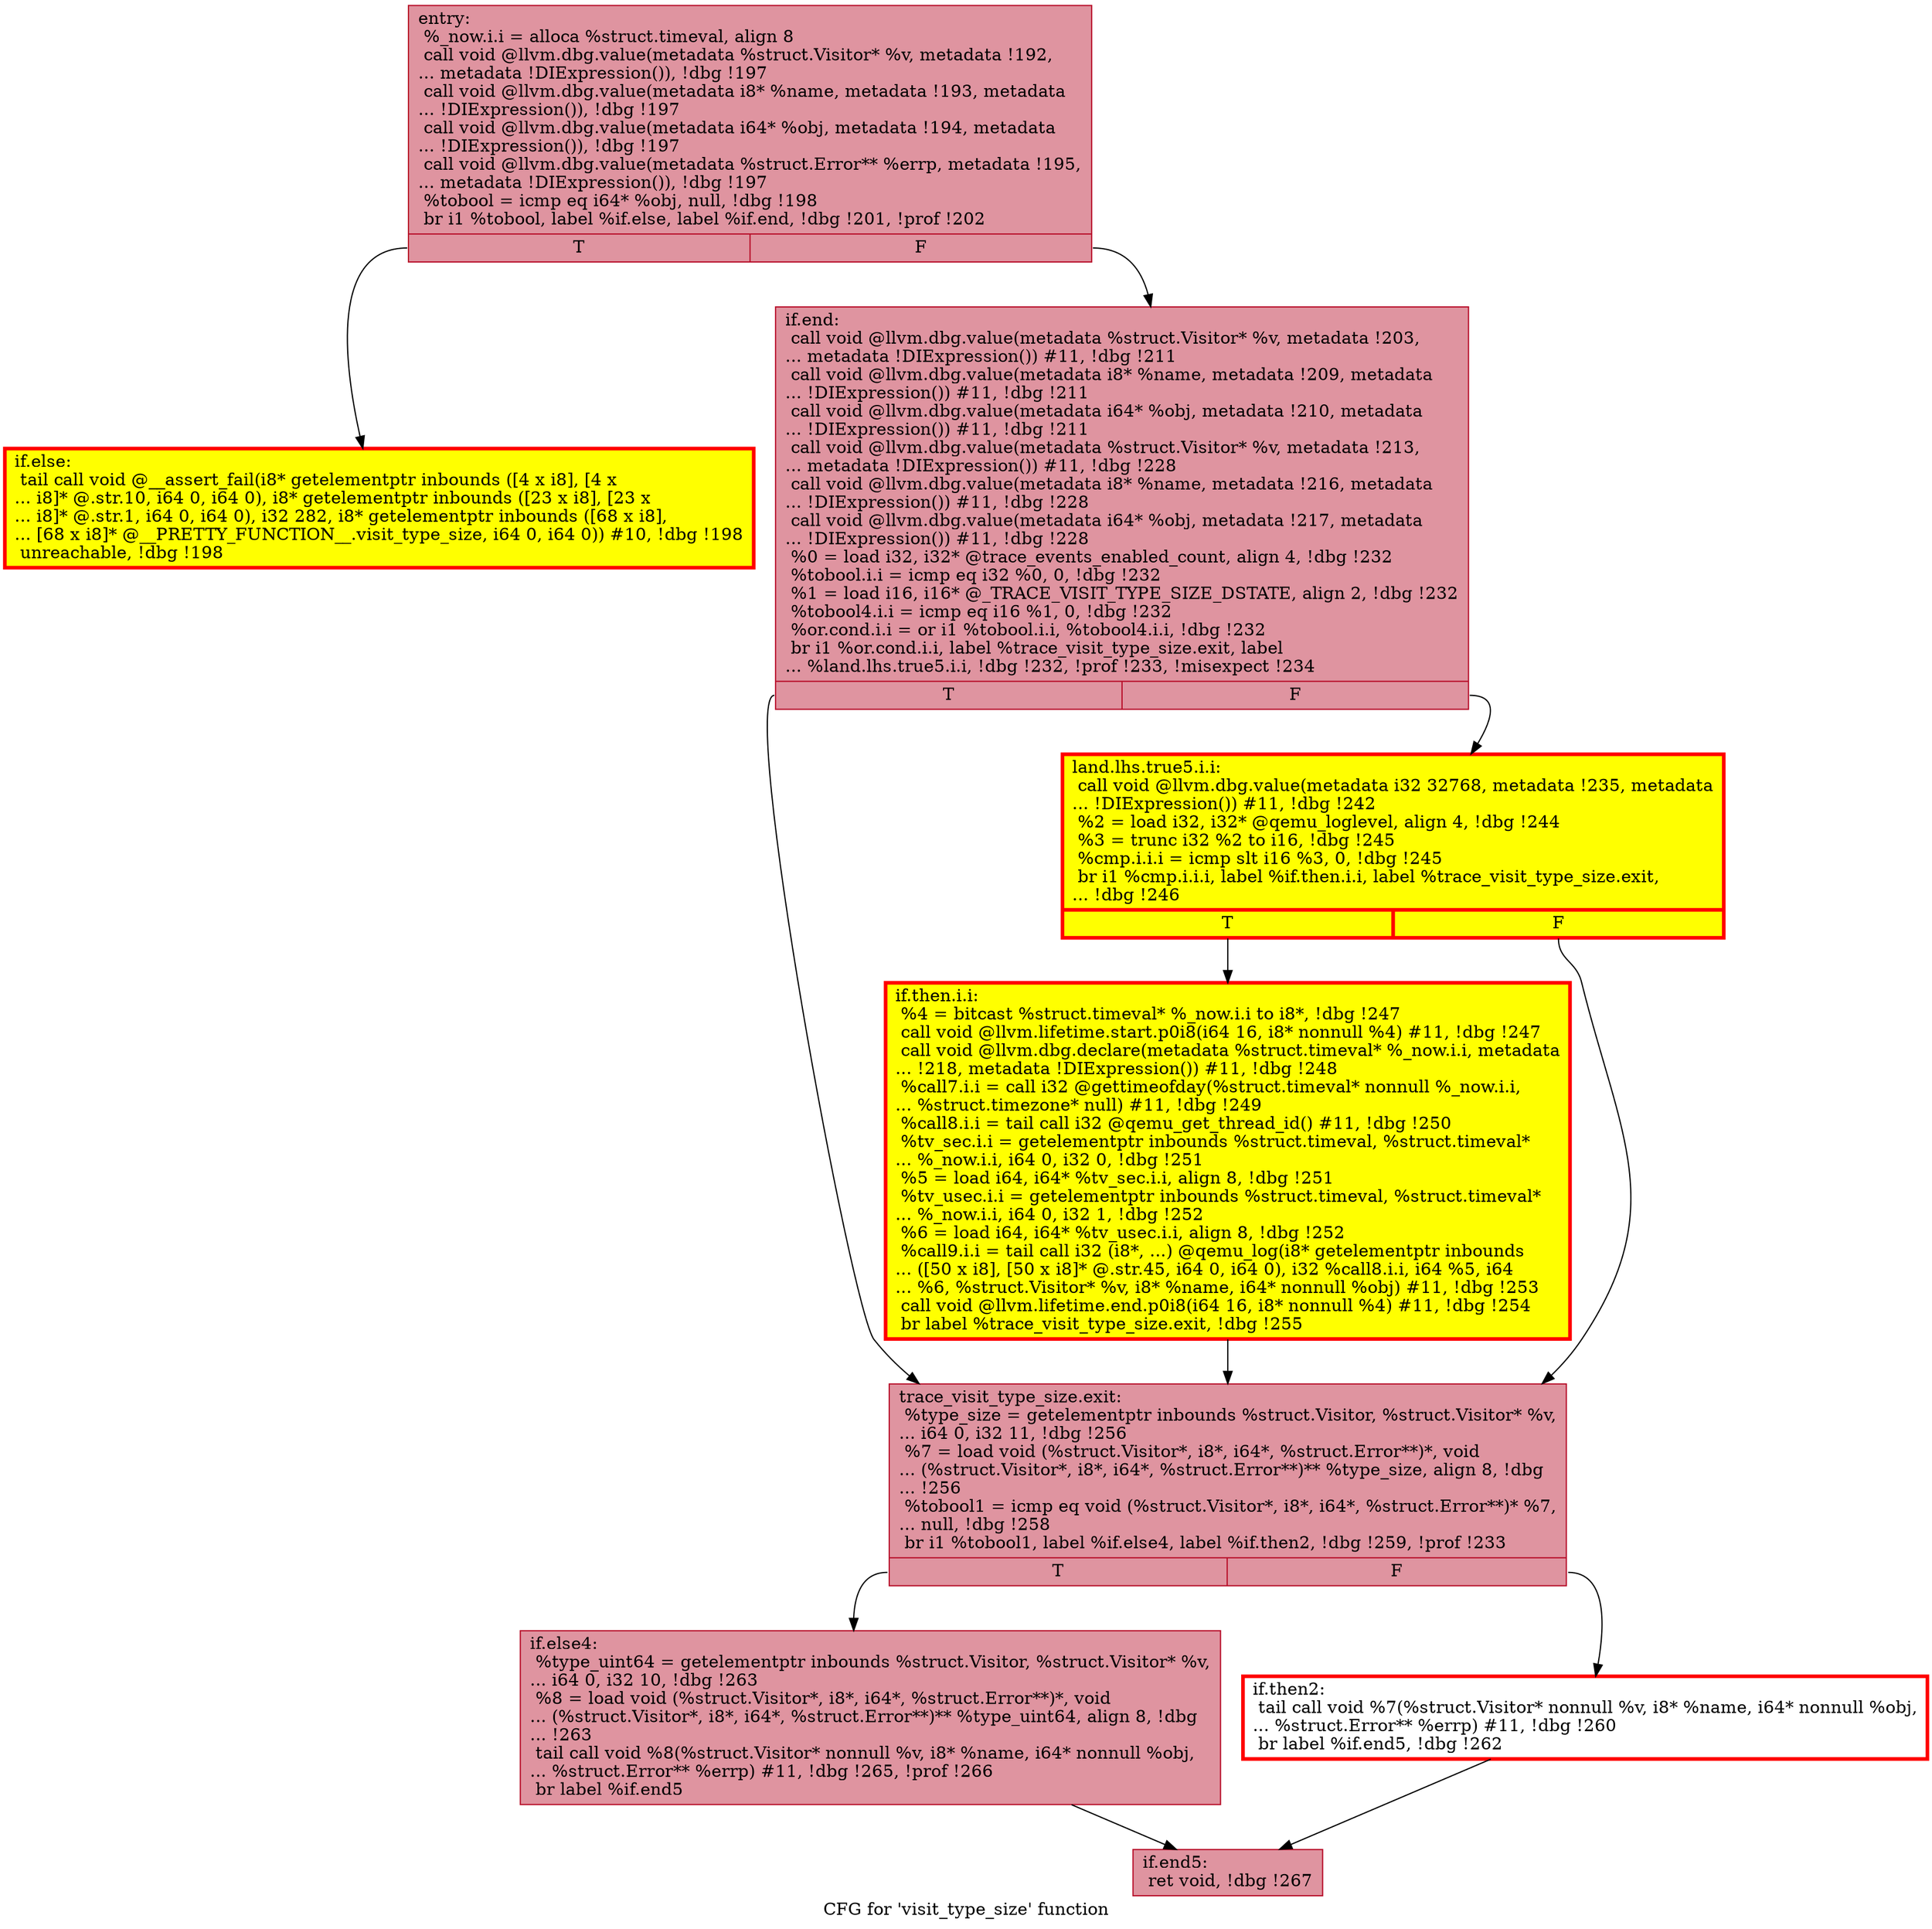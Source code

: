 digraph "CFG for 'visit_type_size' function" {
	label="CFG for 'visit_type_size' function";

	Node0x5566425b4530 [shape=record,color="#b70d28ff", style=filled, fillcolor="#b70d2870",label="{entry:\l  %_now.i.i = alloca %struct.timeval, align 8\l  call void @llvm.dbg.value(metadata %struct.Visitor* %v, metadata !192,\l... metadata !DIExpression()), !dbg !197\l  call void @llvm.dbg.value(metadata i8* %name, metadata !193, metadata\l... !DIExpression()), !dbg !197\l  call void @llvm.dbg.value(metadata i64* %obj, metadata !194, metadata\l... !DIExpression()), !dbg !197\l  call void @llvm.dbg.value(metadata %struct.Error** %errp, metadata !195,\l... metadata !DIExpression()), !dbg !197\l  %tobool = icmp eq i64* %obj, null, !dbg !198\l  br i1 %tobool, label %if.else, label %if.end, !dbg !201, !prof !202\l|{<s0>T|<s1>F}}"];
	Node0x5566425b4530:s0 -> Node0x5566425b6eb0;
	Node0x5566425b4530:s1 -> Node0x5566425b6e40;
	Node0x5566425b6eb0 [shape=record,penwidth=3.0, style="filled", color="red", fillcolor="yellow",label="{if.else:                                          \l  tail call void @__assert_fail(i8* getelementptr inbounds ([4 x i8], [4 x\l... i8]* @.str.10, i64 0, i64 0), i8* getelementptr inbounds ([23 x i8], [23 x\l... i8]* @.str.1, i64 0, i64 0), i32 282, i8* getelementptr inbounds ([68 x i8],\l... [68 x i8]* @__PRETTY_FUNCTION__.visit_type_size, i64 0, i64 0)) #10, !dbg !198\l  unreachable, !dbg !198\l}"];
	Node0x5566425b6e40 [shape=record,color="#b70d28ff", style=filled, fillcolor="#b70d2870",label="{if.end:                                           \l  call void @llvm.dbg.value(metadata %struct.Visitor* %v, metadata !203,\l... metadata !DIExpression()) #11, !dbg !211\l  call void @llvm.dbg.value(metadata i8* %name, metadata !209, metadata\l... !DIExpression()) #11, !dbg !211\l  call void @llvm.dbg.value(metadata i64* %obj, metadata !210, metadata\l... !DIExpression()) #11, !dbg !211\l  call void @llvm.dbg.value(metadata %struct.Visitor* %v, metadata !213,\l... metadata !DIExpression()) #11, !dbg !228\l  call void @llvm.dbg.value(metadata i8* %name, metadata !216, metadata\l... !DIExpression()) #11, !dbg !228\l  call void @llvm.dbg.value(metadata i64* %obj, metadata !217, metadata\l... !DIExpression()) #11, !dbg !228\l  %0 = load i32, i32* @trace_events_enabled_count, align 4, !dbg !232\l  %tobool.i.i = icmp eq i32 %0, 0, !dbg !232\l  %1 = load i16, i16* @_TRACE_VISIT_TYPE_SIZE_DSTATE, align 2, !dbg !232\l  %tobool4.i.i = icmp eq i16 %1, 0, !dbg !232\l  %or.cond.i.i = or i1 %tobool.i.i, %tobool4.i.i, !dbg !232\l  br i1 %or.cond.i.i, label %trace_visit_type_size.exit, label\l... %land.lhs.true5.i.i, !dbg !232, !prof !233, !misexpect !234\l|{<s0>T|<s1>F}}"];
	Node0x5566425b6e40:s0 -> Node0x55664265b6d0;
	Node0x5566425b6e40:s1 -> Node0x556642664b80;
	Node0x556642664b80 [shape=record,penwidth=3.0, style="filled", color="red", fillcolor="yellow",label="{land.lhs.true5.i.i:                               \l  call void @llvm.dbg.value(metadata i32 32768, metadata !235, metadata\l... !DIExpression()) #11, !dbg !242\l  %2 = load i32, i32* @qemu_loglevel, align 4, !dbg !244\l  %3 = trunc i32 %2 to i16, !dbg !245\l  %cmp.i.i.i = icmp slt i16 %3, 0, !dbg !245\l  br i1 %cmp.i.i.i, label %if.then.i.i, label %trace_visit_type_size.exit,\l... !dbg !246\l|{<s0>T|<s1>F}}"];
	Node0x556642664b80:s0 -> Node0x55664265d460;
	Node0x556642664b80:s1 -> Node0x55664265b6d0;
	Node0x55664265d460 [shape=record,penwidth=3.0, style="filled", color="red", fillcolor="yellow",label="{if.then.i.i:                                      \l  %4 = bitcast %struct.timeval* %_now.i.i to i8*, !dbg !247\l  call void @llvm.lifetime.start.p0i8(i64 16, i8* nonnull %4) #11, !dbg !247\l  call void @llvm.dbg.declare(metadata %struct.timeval* %_now.i.i, metadata\l... !218, metadata !DIExpression()) #11, !dbg !248\l  %call7.i.i = call i32 @gettimeofday(%struct.timeval* nonnull %_now.i.i,\l... %struct.timezone* null) #11, !dbg !249\l  %call8.i.i = tail call i32 @qemu_get_thread_id() #11, !dbg !250\l  %tv_sec.i.i = getelementptr inbounds %struct.timeval, %struct.timeval*\l... %_now.i.i, i64 0, i32 0, !dbg !251\l  %5 = load i64, i64* %tv_sec.i.i, align 8, !dbg !251\l  %tv_usec.i.i = getelementptr inbounds %struct.timeval, %struct.timeval*\l... %_now.i.i, i64 0, i32 1, !dbg !252\l  %6 = load i64, i64* %tv_usec.i.i, align 8, !dbg !252\l  %call9.i.i = tail call i32 (i8*, ...) @qemu_log(i8* getelementptr inbounds\l... ([50 x i8], [50 x i8]* @.str.45, i64 0, i64 0), i32 %call8.i.i, i64 %5, i64\l... %6, %struct.Visitor* %v, i8* %name, i64* nonnull %obj) #11, !dbg !253\l  call void @llvm.lifetime.end.p0i8(i64 16, i8* nonnull %4) #11, !dbg !254\l  br label %trace_visit_type_size.exit, !dbg !255\l}"];
	Node0x55664265d460 -> Node0x55664265b6d0;
	Node0x55664265b6d0 [shape=record,color="#b70d28ff", style=filled, fillcolor="#b70d2870",label="{trace_visit_type_size.exit:                       \l  %type_size = getelementptr inbounds %struct.Visitor, %struct.Visitor* %v,\l... i64 0, i32 11, !dbg !256\l  %7 = load void (%struct.Visitor*, i8*, i64*, %struct.Error**)*, void\l... (%struct.Visitor*, i8*, i64*, %struct.Error**)** %type_size, align 8, !dbg\l... !256\l  %tobool1 = icmp eq void (%struct.Visitor*, i8*, i64*, %struct.Error**)* %7,\l... null, !dbg !258\l  br i1 %tobool1, label %if.else4, label %if.then2, !dbg !259, !prof !233\l|{<s0>T|<s1>F}}"];
	Node0x55664265b6d0:s0 -> Node0x5566425b7f10;
	Node0x55664265b6d0:s1 -> Node0x55664251ac50;
	Node0x55664251ac50 [shape=record,penwidth=3.0, color="red",label="{if.then2:                                         \l  tail call void %7(%struct.Visitor* nonnull %v, i8* %name, i64* nonnull %obj,\l... %struct.Error** %errp) #11, !dbg !260\l  br label %if.end5, !dbg !262\l}"];
	Node0x55664251ac50 -> Node0x5566425b7600;
	Node0x5566425b7f10 [shape=record,color="#b70d28ff", style=filled, fillcolor="#b70d2870",label="{if.else4:                                         \l  %type_uint64 = getelementptr inbounds %struct.Visitor, %struct.Visitor* %v,\l... i64 0, i32 10, !dbg !263\l  %8 = load void (%struct.Visitor*, i8*, i64*, %struct.Error**)*, void\l... (%struct.Visitor*, i8*, i64*, %struct.Error**)** %type_uint64, align 8, !dbg\l... !263\l  tail call void %8(%struct.Visitor* nonnull %v, i8* %name, i64* nonnull %obj,\l... %struct.Error** %errp) #11, !dbg !265, !prof !266\l  br label %if.end5\l}"];
	Node0x5566425b7f10 -> Node0x5566425b7600;
	Node0x5566425b7600 [shape=record,color="#b70d28ff", style=filled, fillcolor="#b70d2870",label="{if.end5:                                          \l  ret void, !dbg !267\l}"];
}
